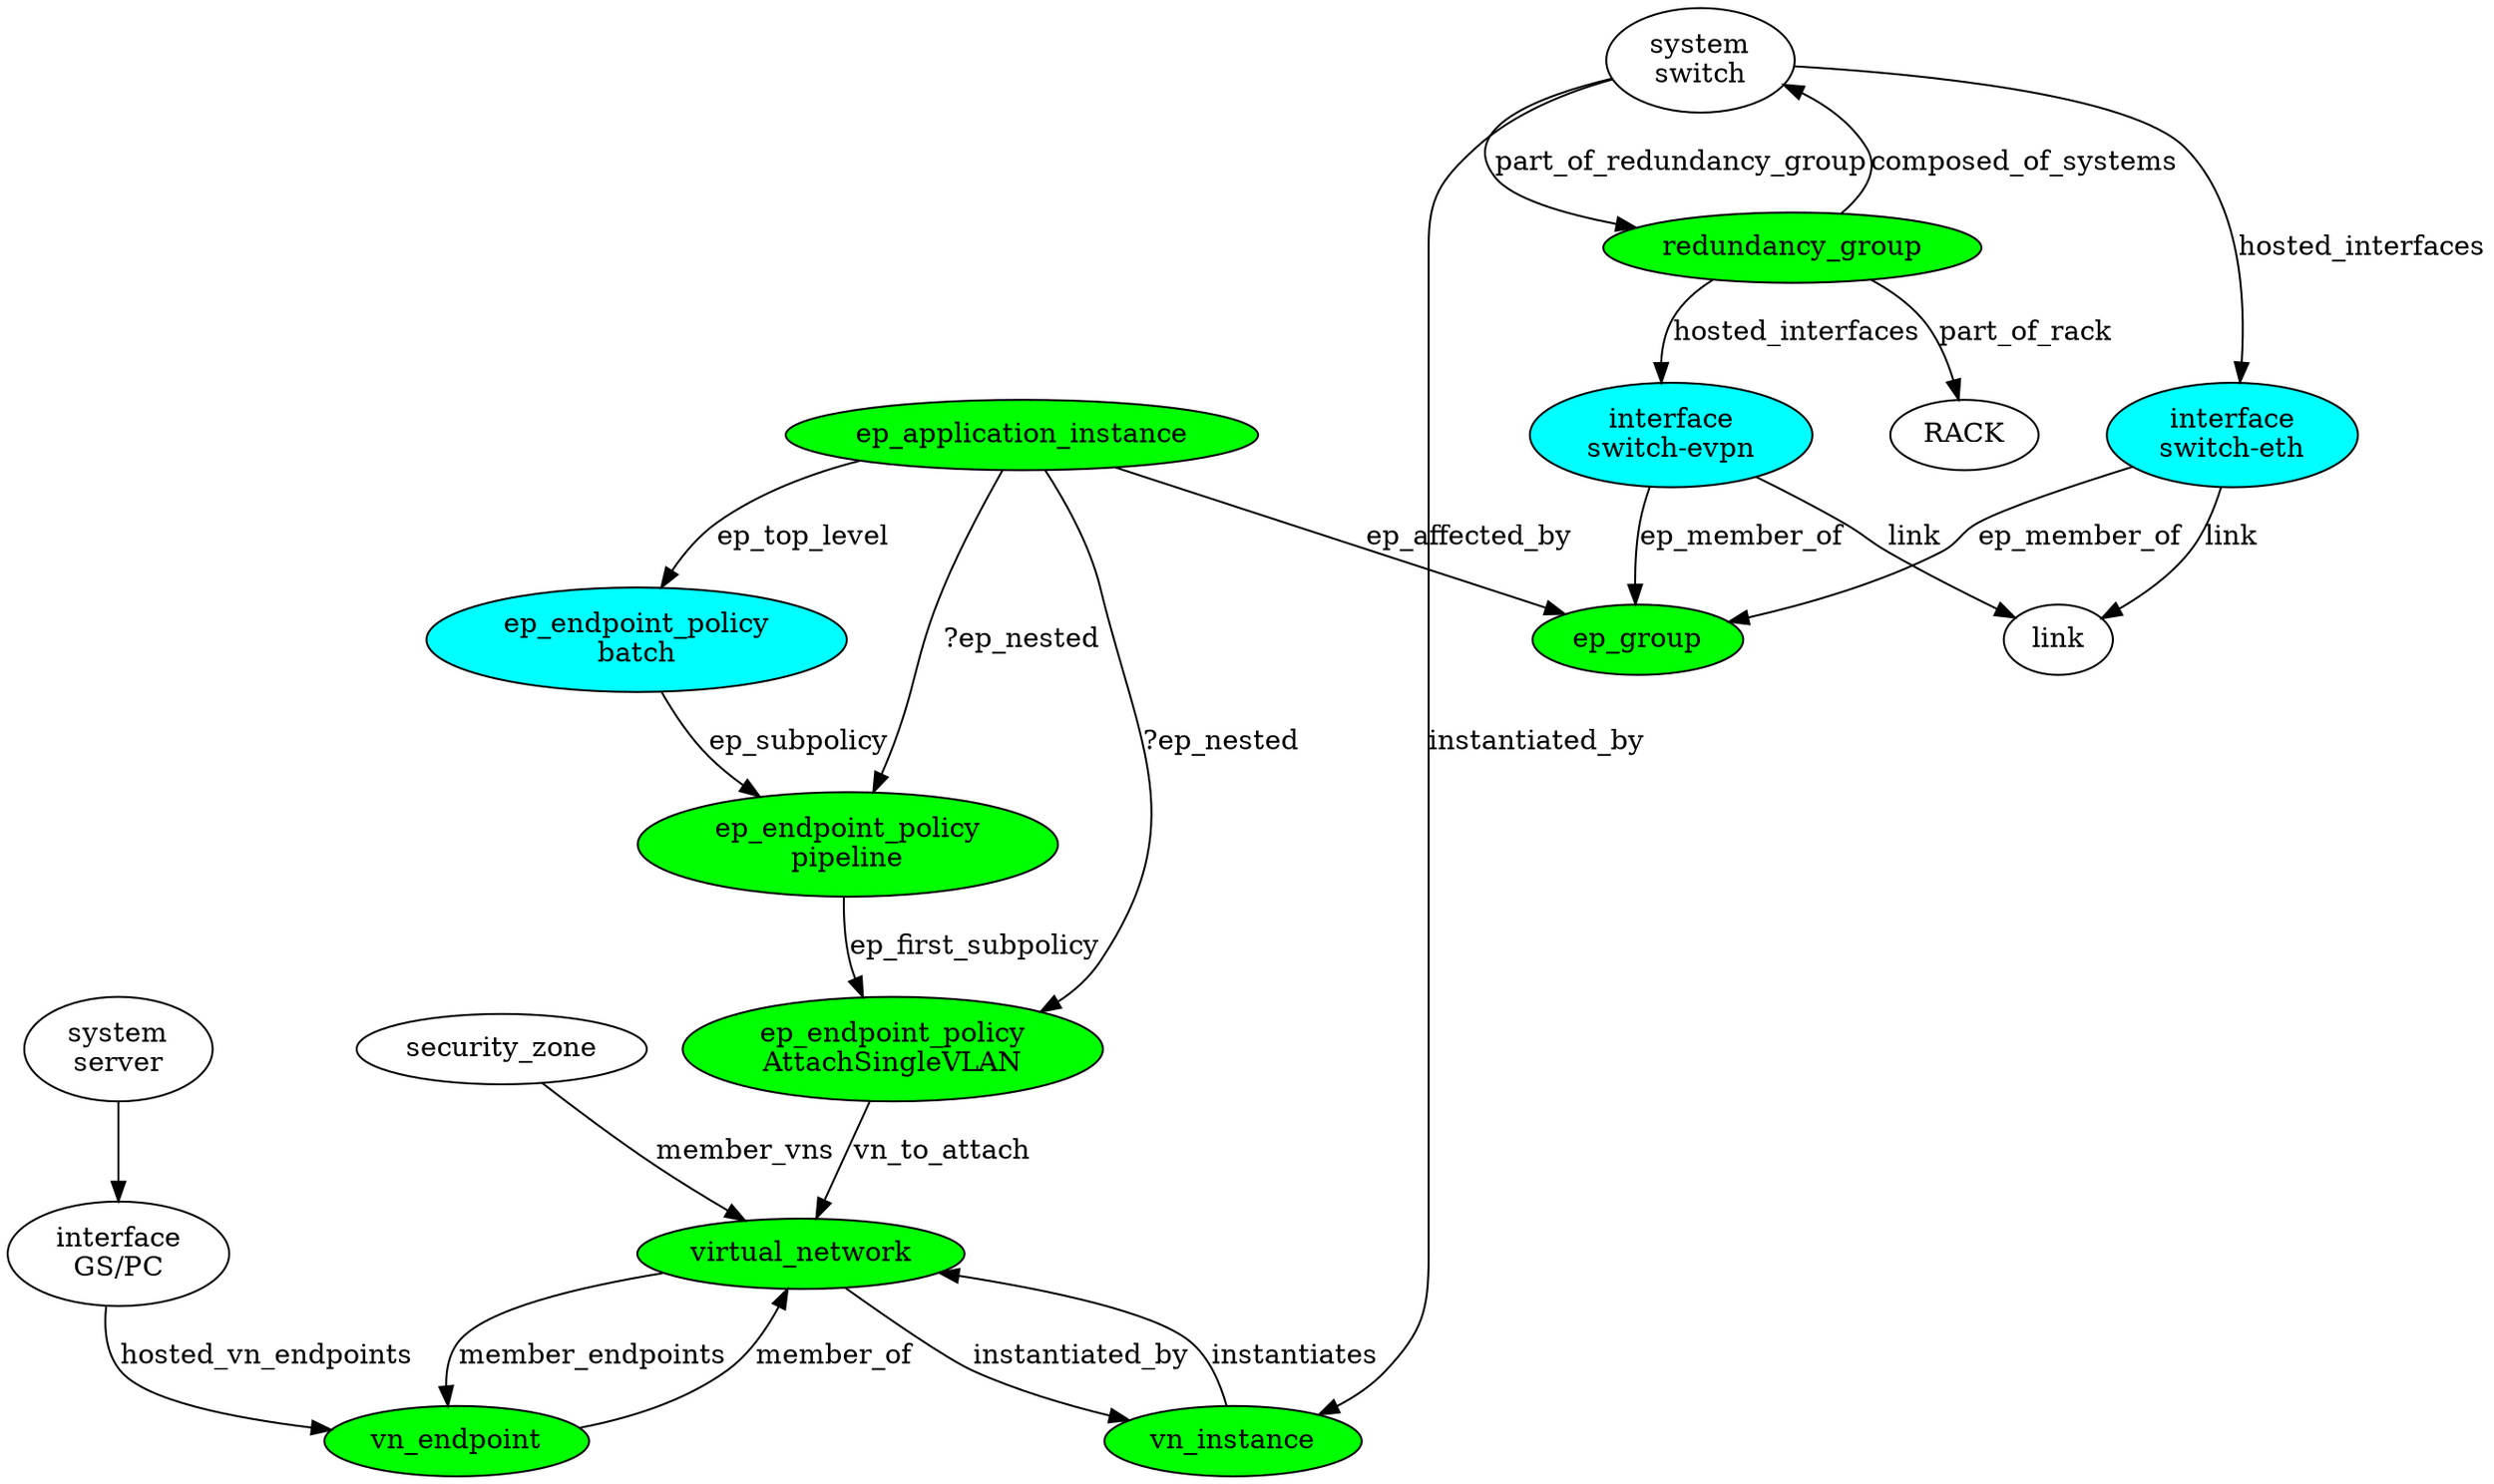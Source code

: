 digraph {
    EPI [label="ep_application_instance", fillcolor="#00ff00", style="filled"]
    EEPB [label=<ep_endpoint_policy<br/>batch>, fillcolor="#00ffff", style="filled" ]
    EEPP [label=<ep_endpoint_policy<br/>pipeline>, fillcolor="#00ff00", style="filled" ]
    EEPS [label=<ep_endpoint_policy<br/>AttachSingleVLAN>, fillcolor="#00ff00", style="filled" ]
    EG [label="ep_group", fillcolor="#00ff00", style="filled"]
    VN [label="virtual_network", fillcolor="#00ff00", style="filled"]
    VE [label="vn_endpoint", fillcolor="#00ff00", style="filled"]
    VI [label="vn_instance", fillcolor="#00ff00", style="filled"]
    SZ [label="security_zone"]
    IF_GS_PC [label=<interface<br/>GS/PC>]
    IF_eth [label=<interface<br/>switch-eth>, fillcolor="#00ffff", style="filled"]
    IF_evpn [label=<interface<br/>switch-evpn>, fillcolor="#00ffff", style="filled"]
    SS [label=<system<br/>server>]
    Switch [label=<system<br/>switch>]
    LINK [label="link"]
    RG [label="redundancy_group", fillcolor="#00ff00", style="filled"]
    RACK [lael="rack"]

    EEPB -> EEPP [label="ep_subpolicy"]
    EPI -> EEPB [label="ep_top_level" ]
    EPI -> EG [label="ep_affected_by"]
    EPI -> EEPP [label="?ep_nested"]
    EPI -> EEPS [label="?ep_nested"]
    EEPP -> EEPS [label="ep_first_subpolicy"]
    EEPS -> VN [label="vn_to_attach"]
    VN -> VE [label="member_endpoints"]
    VN -> VI [label="instantiated_by"]
    SZ -> VN [label="member_vns"]
    VE -> VN [label="member_of"]
    IF_GS_PC -> VE [label="hosted_vn_endpoints"]
    SS -> IF_GS_PC
    VI -> VN [label="instantiates"]
    Switch -> VI [label="instantiated_by"]
    IF_eth -> EG [label="ep_member_of"]
    IF_evpn -> EG [label="ep_member_of"]
    IF_eth -> LINK [label="link"]
    IF_evpn -> LINK [label="link"]
    Switch -> IF_eth [label="hosted_interfaces"]
    Switch -> RG [label="part_of_redundancy_group"]
    RG -> IF_evpn [label="hosted_interfaces"]
    RG ->Switch [label="composed_of_systems"]
    RG -> RACK [label="part_of_rack"]
}